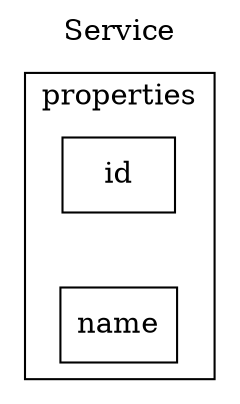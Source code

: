 digraph service{
    labelloc=t
    label="Service"
    subgraph cluster_properties{
        label="properties"
        id[shape=rectangle]
        name[shape=rectangle]
        
        id->name[style=invis]
    }
}